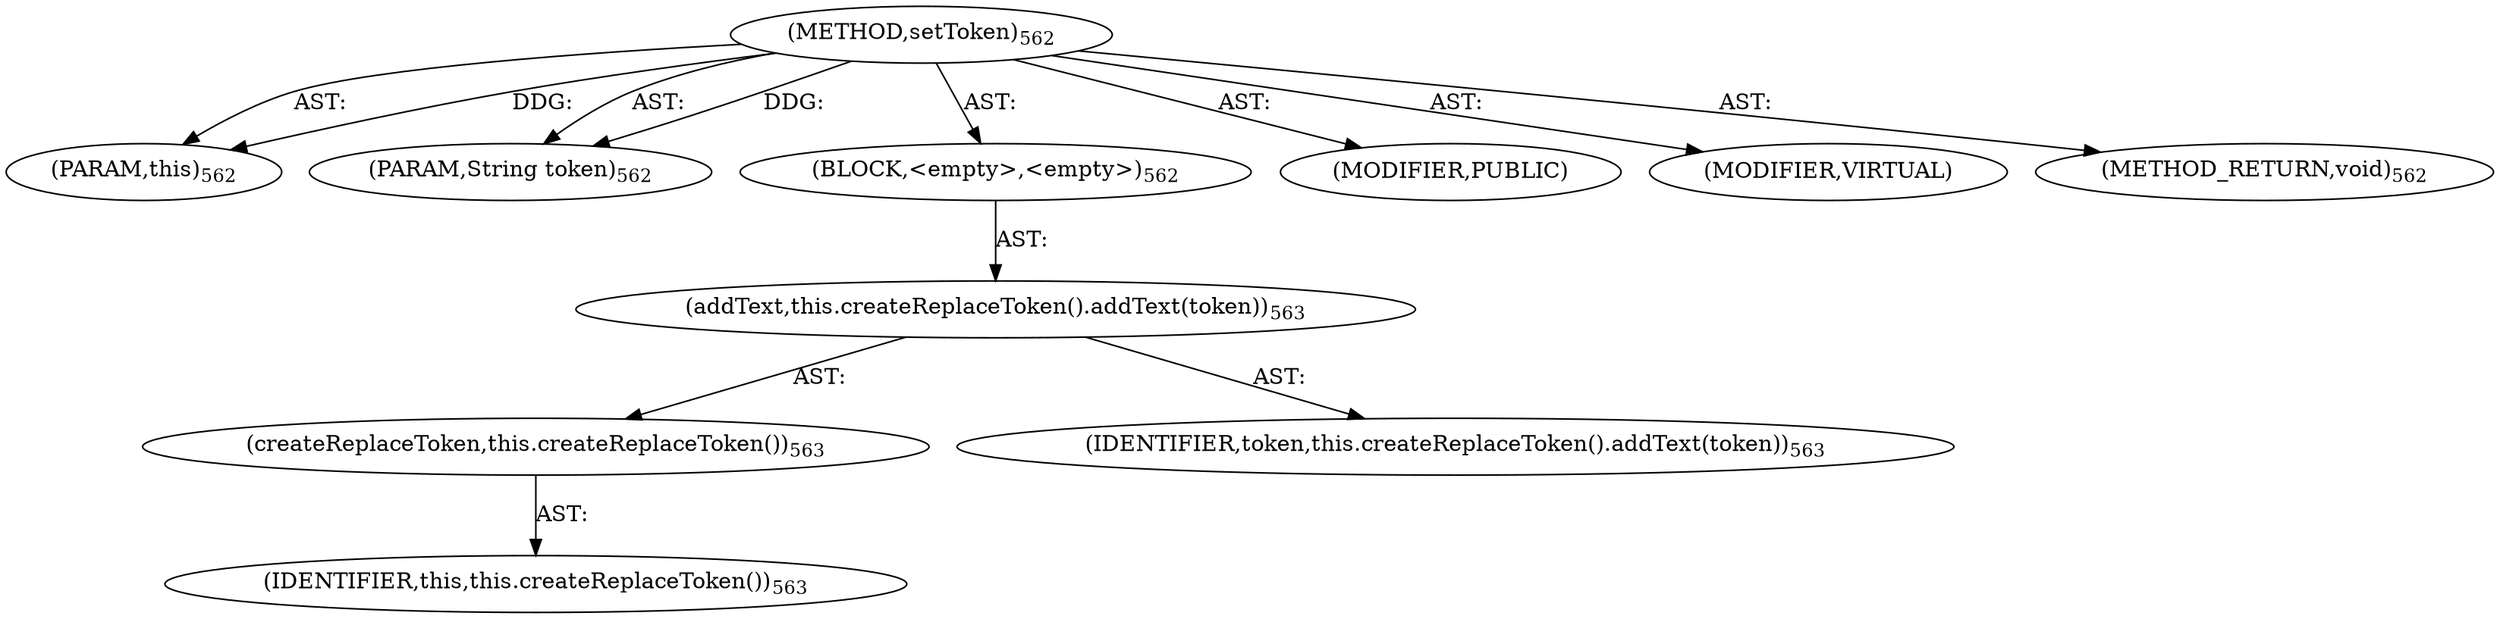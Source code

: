 digraph "setToken" {  
"111669149718" [label = <(METHOD,setToken)<SUB>562</SUB>> ]
"115964117007" [label = <(PARAM,this)<SUB>562</SUB>> ]
"115964117031" [label = <(PARAM,String token)<SUB>562</SUB>> ]
"25769803865" [label = <(BLOCK,&lt;empty&gt;,&lt;empty&gt;)<SUB>562</SUB>> ]
"30064771493" [label = <(addText,this.createReplaceToken().addText(token))<SUB>563</SUB>> ]
"30064771494" [label = <(createReplaceToken,this.createReplaceToken())<SUB>563</SUB>> ]
"68719476771" [label = <(IDENTIFIER,this,this.createReplaceToken())<SUB>563</SUB>> ]
"68719477068" [label = <(IDENTIFIER,token,this.createReplaceToken().addText(token))<SUB>563</SUB>> ]
"133143986239" [label = <(MODIFIER,PUBLIC)> ]
"133143986240" [label = <(MODIFIER,VIRTUAL)> ]
"128849018902" [label = <(METHOD_RETURN,void)<SUB>562</SUB>> ]
  "111669149718" -> "115964117007"  [ label = "AST: "] 
  "111669149718" -> "115964117031"  [ label = "AST: "] 
  "111669149718" -> "25769803865"  [ label = "AST: "] 
  "111669149718" -> "133143986239"  [ label = "AST: "] 
  "111669149718" -> "133143986240"  [ label = "AST: "] 
  "111669149718" -> "128849018902"  [ label = "AST: "] 
  "25769803865" -> "30064771493"  [ label = "AST: "] 
  "30064771493" -> "30064771494"  [ label = "AST: "] 
  "30064771493" -> "68719477068"  [ label = "AST: "] 
  "30064771494" -> "68719476771"  [ label = "AST: "] 
  "111669149718" -> "115964117007"  [ label = "DDG: "] 
  "111669149718" -> "115964117031"  [ label = "DDG: "] 
}
